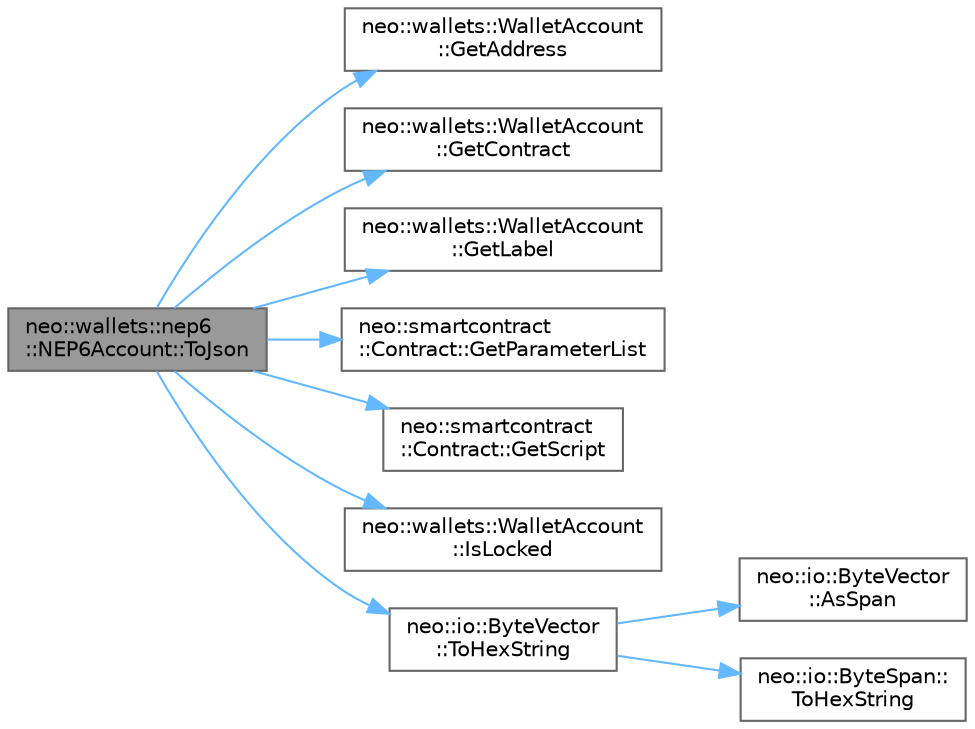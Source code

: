 digraph "neo::wallets::nep6::NEP6Account::ToJson"
{
 // LATEX_PDF_SIZE
  bgcolor="transparent";
  edge [fontname=Helvetica,fontsize=10,labelfontname=Helvetica,labelfontsize=10];
  node [fontname=Helvetica,fontsize=10,shape=box,height=0.2,width=0.4];
  rankdir="LR";
  Node1 [id="Node000001",label="neo::wallets::nep6\l::NEP6Account::ToJson",height=0.2,width=0.4,color="gray40", fillcolor="grey60", style="filled", fontcolor="black",tooltip="Serializes the NEP6Account to a JSON object."];
  Node1 -> Node2 [id="edge10_Node000001_Node000002",color="steelblue1",style="solid",tooltip=" "];
  Node2 [id="Node000002",label="neo::wallets::WalletAccount\l::GetAddress",height=0.2,width=0.4,color="grey40", fillcolor="white", style="filled",URL="$classneo_1_1wallets_1_1_wallet_account.html#a79fde7195e02fa6777b057c3da30524d",tooltip="Gets the address."];
  Node1 -> Node3 [id="edge11_Node000001_Node000003",color="steelblue1",style="solid",tooltip=" "];
  Node3 [id="Node000003",label="neo::wallets::WalletAccount\l::GetContract",height=0.2,width=0.4,color="grey40", fillcolor="white", style="filled",URL="$classneo_1_1wallets_1_1_wallet_account.html#ab66f09ebe14a9befa40a9e0e92207618",tooltip="Gets the contract."];
  Node1 -> Node4 [id="edge12_Node000001_Node000004",color="steelblue1",style="solid",tooltip=" "];
  Node4 [id="Node000004",label="neo::wallets::WalletAccount\l::GetLabel",height=0.2,width=0.4,color="grey40", fillcolor="white", style="filled",URL="$classneo_1_1wallets_1_1_wallet_account.html#adcae686a9798b570bd1a1056652f1a37",tooltip="Gets the label."];
  Node1 -> Node5 [id="edge13_Node000001_Node000005",color="steelblue1",style="solid",tooltip=" "];
  Node5 [id="Node000005",label="neo::smartcontract\l::Contract::GetParameterList",height=0.2,width=0.4,color="grey40", fillcolor="white", style="filled",URL="$classneo_1_1smartcontract_1_1_contract.html#a16af4595c87a246e94e9ac5789b73081",tooltip="Gets the parameter list."];
  Node1 -> Node6 [id="edge14_Node000001_Node000006",color="steelblue1",style="solid",tooltip=" "];
  Node6 [id="Node000006",label="neo::smartcontract\l::Contract::GetScript",height=0.2,width=0.4,color="grey40", fillcolor="white", style="filled",URL="$classneo_1_1smartcontract_1_1_contract.html#a467bdc8d1ac6c6eeaacef513506e7c4c",tooltip="Gets the script."];
  Node1 -> Node7 [id="edge15_Node000001_Node000007",color="steelblue1",style="solid",tooltip=" "];
  Node7 [id="Node000007",label="neo::wallets::WalletAccount\l::IsLocked",height=0.2,width=0.4,color="grey40", fillcolor="white", style="filled",URL="$classneo_1_1wallets_1_1_wallet_account.html#a2014f7ed9b0050e5078be74d329f5eb8",tooltip="Checks if the account is locked."];
  Node1 -> Node8 [id="edge16_Node000001_Node000008",color="steelblue1",style="solid",tooltip=" "];
  Node8 [id="Node000008",label="neo::io::ByteVector\l::ToHexString",height=0.2,width=0.4,color="grey40", fillcolor="white", style="filled",URL="$classneo_1_1io_1_1_byte_vector.html#ad7916ee36e579228a97ff8c948e56c14",tooltip="Converts the ByteVector to a hexadecimal string."];
  Node8 -> Node9 [id="edge17_Node000008_Node000009",color="steelblue1",style="solid",tooltip=" "];
  Node9 [id="Node000009",label="neo::io::ByteVector\l::AsSpan",height=0.2,width=0.4,color="grey40", fillcolor="white", style="filled",URL="$classneo_1_1io_1_1_byte_vector.html#a95791d958ed4ec88d32e811b51d90451",tooltip="Converts the ByteVector to a ByteSpan."];
  Node8 -> Node10 [id="edge18_Node000008_Node000010",color="steelblue1",style="solid",tooltip=" "];
  Node10 [id="Node000010",label="neo::io::ByteSpan::\lToHexString",height=0.2,width=0.4,color="grey40", fillcolor="white", style="filled",URL="$classneo_1_1io_1_1_byte_span.html#a5bdc6499f1966458a9ceda1274ba0c2e",tooltip="Converts the ByteSpan to a hexadecimal string."];
}
